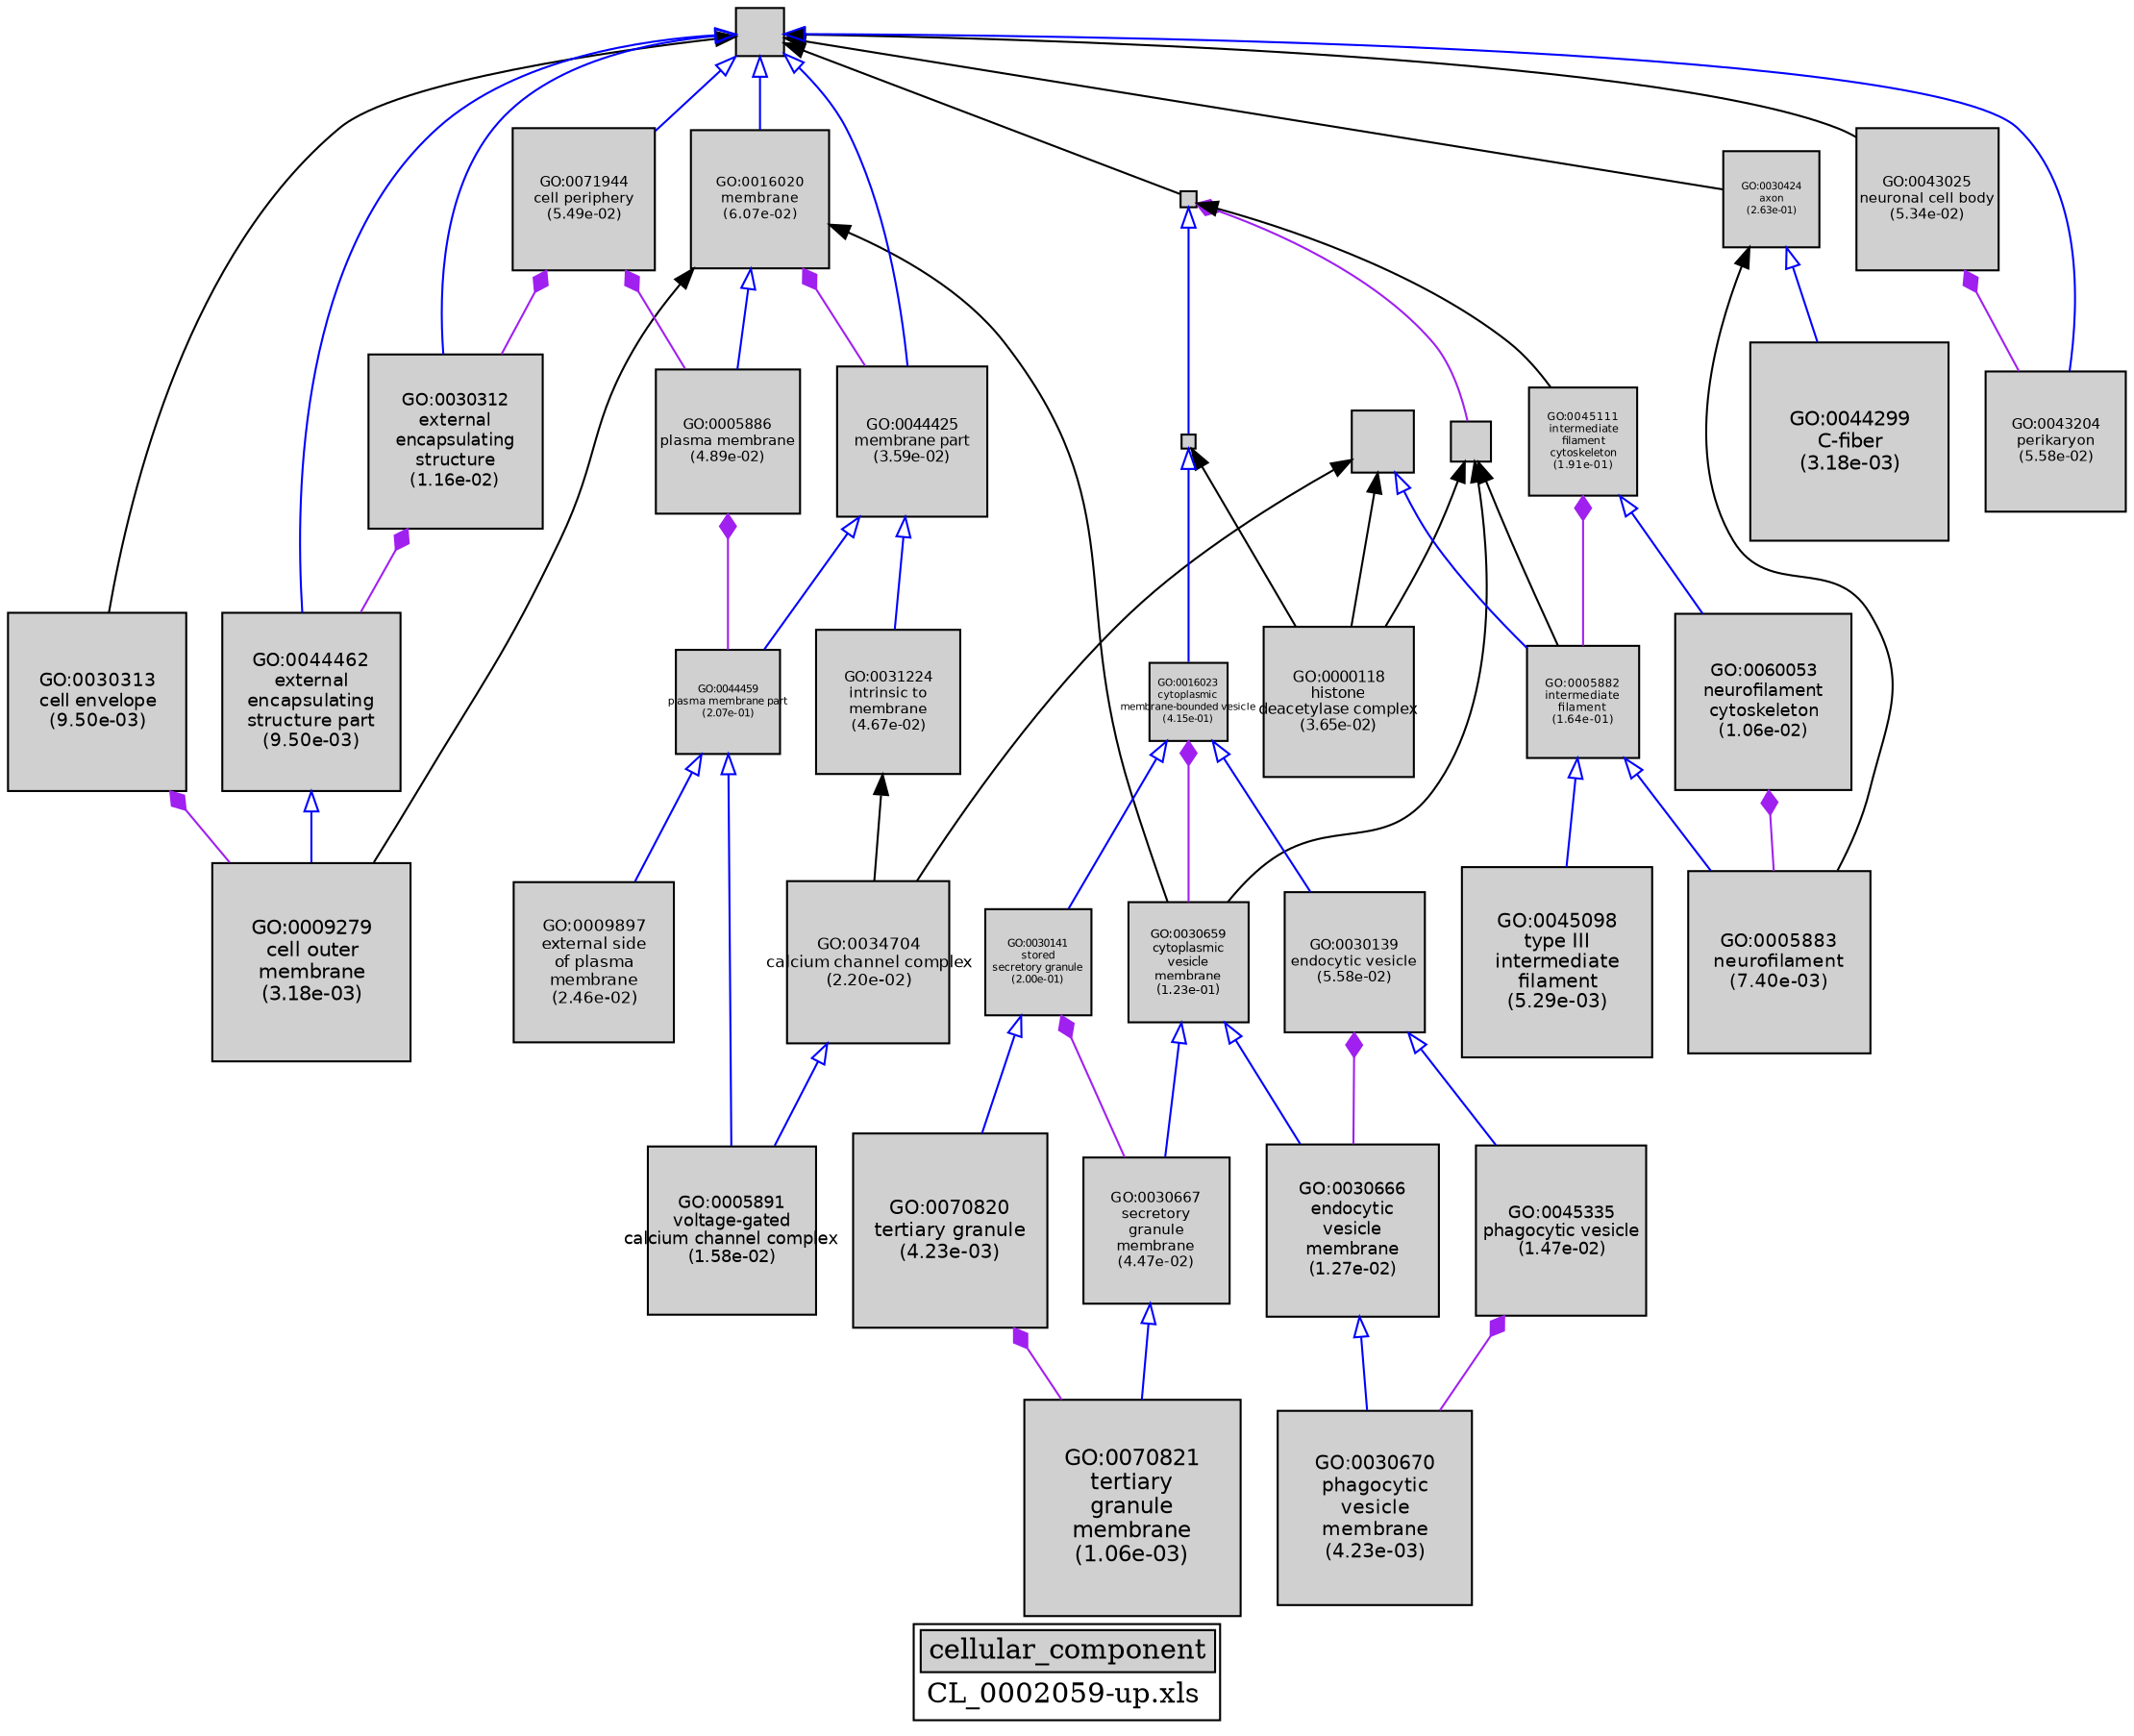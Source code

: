 digraph "cellular_component" {
graph [ bgcolor = "#FFFFFF", label = <<TABLE COLOR="black" BGCOLOR="white"><TR><TD COLSPAN="2" BGCOLOR="#D0D0D0"><FONT COLOR="black">cellular_component</FONT></TD></TR><TR><TD BORDER="0">CL_0002059-up.xls</TD></TR></TABLE>> ];
node [ fontname = "Helvetica" ];

subgraph "nodes" {

node [ style = "filled", fixedsize = "true", width = 1, shape = "box", fontsize = 9, fillcolor = "#D0D0D0", fontcolor = "black", color = "black" ];

"GO:0005883" [ URL = "#GO:0005883", label = <<TABLE BORDER="0"><TR><TD>GO:0005883<BR/>neurofilament<BR/>(7.40e-03)</TD></TR></TABLE>>, width = 1.27066011902, shape = "box", fontsize = 9.14875285695, height = 1.27066011902 ];
"GO:0030139" [ URL = "#GO:0030139", label = <<TABLE BORDER="0"><TR><TD>GO:0030139<BR/>endocytic vesicle<BR/>(5.58e-02)</TD></TR></TABLE>>, width = 0.976750948154, shape = "box", fontsize = 7.03260682671, height = 0.976750948154 ];
"GO:0000118" [ URL = "#GO:0000118", label = <<TABLE BORDER="0"><TR><TD>GO:0000118<BR/>histone<BR/>deacetylase complex<BR/>(3.65e-02)</TD></TR></TABLE>>, width = 1.0453595165, shape = "box", fontsize = 7.52658851877, height = 1.0453595165 ];
"GO:0060053" [ URL = "#GO:0060053", label = <<TABLE BORDER="0"><TR><TD>GO:0060053<BR/>neurofilament<BR/>cytoskeleton<BR/>(1.06e-02)</TD></TR></TABLE>>, width = 1.2240985808, shape = "box", fontsize = 8.81350978173, height = 1.2240985808 ];
"GO:0030313" [ URL = "#GO:0030313", label = <<TABLE BORDER="0"><TR><TD>GO:0030313<BR/>cell envelope<BR/>(9.50e-03)</TD></TR></TABLE>>, width = 1.23802745868, shape = "box", fontsize = 8.91379770252, height = 1.23802745868 ];
"GO:0045098" [ URL = "#GO:0045098", label = <<TABLE BORDER="0"><TR><TD>GO:0045098<BR/>type III<BR/>intermediate<BR/>filament<BR/>(5.29e-03)</TD></TR></TABLE>>, width = 1.31312326917, shape = "box", fontsize = 9.45448753804, height = 1.31312326917 ];
"GO:0016020" [ URL = "#GO:0016020", label = <<TABLE BORDER="0"><TR><TD>GO:0016020<BR/>membrane<BR/>(6.07e-02)</TD></TR></TABLE>>, width = 0.96243648465, shape = "box", fontsize = 6.92954268948, height = 0.96243648465 ];
"GO:0043025" [ URL = "#GO:0043025", label = <<TABLE BORDER="0"><TR><TD>GO:0043025<BR/>neuronal cell body<BR/>(5.34e-02)</TD></TR></TABLE>>, width = 0.983932363937, shape = "box", fontsize = 7.08431302035, height = 0.983932363937 ];
"GO:0044446" [ URL = "#GO:0044446", label = "", width = 0.277872255761, shape = "box", height = 0.277872255761 ];
"GO:0030666" [ URL = "#GO:0030666", label = <<TABLE BORDER="0"><TR><TD>GO:0030666<BR/>endocytic<BR/>vesicle<BR/>membrane<BR/>(1.27e-02)</TD></TR></TABLE>>, width = 1.19963156872, shape = "box", fontsize = 8.63734729482, height = 1.19963156872 ];
"GO:0070820" [ URL = "#GO:0070820", label = <<TABLE BORDER="0"><TR><TD>GO:0070820<BR/>tertiary granule<BR/>(4.23e-03)</TD></TR></TABLE>>, width = 1.34056246871, shape = "box", fontsize = 9.6520497747, height = 1.34056246871 ];
"GO:0044464" [ URL = "#GO:0044464", label = "", width = 0.326419848988, shape = "box", height = 0.326419848988 ];
"GO:0030424" [ URL = "#GO:0030424", label = <<TABLE BORDER="0"><TR><TD>GO:0030424<BR/>axon<BR/>(2.63e-01)</TD></TR></TABLE>>, width = 0.668506179476, shape = "box", fontsize = 5.0, height = 0.668506179476 ];
"GO:0034704" [ URL = "#GO:0034704", label = <<TABLE BORDER="0"><TR><TD>GO:0034704<BR/>calcium channel complex<BR/>(2.20e-02)</TD></TR></TABLE>>, width = 1.12141081606, shape = "box", fontsize = 8.07415787564, height = 1.12141081606 ];
"GO:0031224" [ URL = "#GO:0031224", label = <<TABLE BORDER="0"><TR><TD>GO:0031224<BR/>intrinsic to<BR/>membrane<BR/>(4.67e-02)</TD></TR></TABLE>>, width = 1.00595776894, shape = "box", fontsize = 7.24289593638, height = 1.00595776894 ];
"GO:0044459" [ URL = "#GO:0044459", label = <<TABLE BORDER="0"><TR><TD>GO:0044459<BR/>plasma membrane part<BR/>(2.07e-01)</TD></TR></TABLE>>, width = 0.724810608825, shape = "box", fontsize = 5.21863638354, height = 0.724810608825 ];
"GO:0009897" [ URL = "#GO:0009897", label = <<TABLE BORDER="0"><TR><TD>GO:0009897<BR/>external side<BR/>of plasma<BR/>membrane<BR/>(2.46e-02)</TD></TR></TABLE>>, width = 1.10544248612, shape = "box", fontsize = 7.95918590009, height = 1.10544248612 ];
"GO:0043229" [ URL = "#GO:0043229", label = "", width = 0.108901501571, shape = "box", height = 0.108901501571 ];
"GO:0045111" [ URL = "#GO:0045111", label = <<TABLE BORDER="0"><TR><TD>GO:0045111<BR/>intermediate<BR/>filament<BR/>cytoskeleton<BR/>(1.91e-01)</TD></TR></TABLE>>, width = 0.743136990875, shape = "box", fontsize = 5.3505863343, height = 0.743136990875 ];
"GO:0016023" [ URL = "#GO:0016023", label = <<TABLE BORDER="0"><TR><TD>GO:0016023<BR/>cytoplasmic<BR/>membrane-bounded vesicle<BR/>(4.15e-01)</TD></TR></TABLE>>, width = 0.545789017873, shape = "box", fontsize = 5.0, height = 0.545789017873 ];
"GO:0005886" [ URL = "#GO:0005886", label = <<TABLE BORDER="0"><TR><TD>GO:0005886<BR/>plasma membrane<BR/>(4.89e-02)</TD></TR></TABLE>>, width = 0.998563331365, shape = "box", fontsize = 7.18965598582, height = 0.998563331365 ];
"GO:0071944" [ URL = "#GO:0071944", label = <<TABLE BORDER="0"><TR><TD>GO:0071944<BR/>cell periphery<BR/>(5.49e-02)</TD></TR></TABLE>>, width = 0.979269715875, shape = "box", fontsize = 7.0507419543, height = 0.979269715875 ];
"GO:0044425" [ URL = "#GO:0044425", label = <<TABLE BORDER="0"><TR><TD>GO:0044425<BR/>membrane part<BR/>(3.59e-02)</TD></TR></TABLE>>, width = 1.04768347934, shape = "box", fontsize = 7.54332105128, height = 1.04768347934 ];
"GO:0043234" [ URL = "#GO:0043234", label = "", width = 0.427945604008, shape = "box", height = 0.427945604008 ];
"GO:0009279" [ URL = "#GO:0009279", label = <<TABLE BORDER="0"><TR><TD>GO:0009279<BR/>cell outer<BR/>membrane<BR/>(3.18e-03)</TD></TR></TABLE>>, width = 1.37514718658, shape = "box", fontsize = 9.90105974339, height = 1.37514718658 ];
"GO:0030141" [ URL = "#GO:0030141", label = <<TABLE BORDER="0"><TR><TD>GO:0030141<BR/>stored<BR/>secretory granule<BR/>(2.00e-01)</TD></TR></TABLE>>, width = 0.732338364901, shape = "box", fontsize = 5.27283622729, height = 0.732338364901 ];
"GO:0070821" [ URL = "#GO:0070821", label = <<TABLE BORDER="0"><TR><TD>GO:0070821<BR/>tertiary<BR/>granule<BR/>membrane<BR/>(1.06e-03)</TD></TR></TABLE>>, width = 1.5, shape = "box", fontsize = 10.8, height = 1.5 ];
"GO:0044462" [ URL = "#GO:0044462", label = <<TABLE BORDER="0"><TR><TD>GO:0044462<BR/>external<BR/>encapsulating<BR/>structure part<BR/>(9.50e-03)</TD></TR></TABLE>>, width = 1.23802745868, shape = "box", fontsize = 8.91379770252, height = 1.23802745868 ];
"GO:0044299" [ URL = "#GO:0044299", label = <<TABLE BORDER="0"><TR><TD>GO:0044299<BR/>C-fiber<BR/>(3.18e-03)</TD></TR></TABLE>>, width = 1.37514718658, shape = "box", fontsize = 9.90105974339, height = 1.37514718658 ];
"GO:0043204" [ URL = "#GO:0043204", label = <<TABLE BORDER="0"><TR><TD>GO:0043204<BR/>perikaryon<BR/>(5.58e-02)</TD></TR></TABLE>>, width = 0.976750948154, shape = "box", fontsize = 7.03260682671, height = 0.976750948154 ];
"GO:0030667" [ URL = "#GO:0030667", label = <<TABLE BORDER="0"><TR><TD>GO:0030667<BR/>secretory<BR/>granule<BR/>membrane<BR/>(4.47e-02)</TD></TR></TABLE>>, width = 1.0132883115, shape = "box", fontsize = 7.29567584279, height = 1.0132883115 ];
"GO:0030312" [ URL = "#GO:0030312", label = <<TABLE BORDER="0"><TR><TD>GO:0030312<BR/>external<BR/>encapsulating<BR/>structure<BR/>(1.16e-02)</TD></TR></TABLE>>, width = 1.2113668245, shape = "box", fontsize = 8.72184113639, height = 1.2113668245 ];
"GO:0030659" [ URL = "#GO:0030659", label = <<TABLE BORDER="0"><TR><TD>GO:0030659<BR/>cytoplasmic<BR/>vesicle<BR/>membrane<BR/>(1.23e-01)</TD></TR></TABLE>>, width = 0.834240925696, shape = "box", fontsize = 6.00653466501, height = 0.834240925696 ];
"GO:0043231" [ URL = "#GO:0043231", label = "", width = 0.10180523668, shape = "box", height = 0.10180523668 ];
"GO:0030670" [ URL = "#GO:0030670", label = <<TABLE BORDER="0"><TR><TD>GO:0030670<BR/>phagocytic<BR/>vesicle<BR/>membrane<BR/>(4.23e-03)</TD></TR></TABLE>>, width = 1.34056246871, shape = "box", fontsize = 9.6520497747, height = 1.34056246871 ];
"GO:0005891" [ URL = "#GO:0005891", label = <<TABLE BORDER="0"><TR><TD>GO:0005891<BR/>voltage-gated<BR/>calcium channel complex<BR/>(1.58e-02)</TD></TR></TABLE>>, width = 1.16902809599, shape = "box", fontsize = 8.41700229115, height = 1.16902809599 ];
"GO:0005882" [ URL = "#GO:0005882", label = <<TABLE BORDER="0"><TR><TD>GO:0005882<BR/>intermediate<BR/>filament<BR/>(1.64e-01)</TD></TR></TABLE>>, width = 0.775372959618, shape = "box", fontsize = 5.58268530925, height = 0.775372959618 ];
"GO:0045335" [ URL = "#GO:0045335", label = <<TABLE BORDER="0"><TR><TD>GO:0045335<BR/>phagocytic vesicle<BR/>(1.47e-02)</TD></TR></TABLE>>, width = 1.17857013138, shape = "box", fontsize = 8.48570494594, height = 1.17857013138 ];
}
subgraph "edges" {


edge [ dir = "back", weight = 1 ];
subgraph "regulates" {


edge [ color = "cyan", arrowtail = "none" ];
subgraph "positive" {


edge [ color = "green", arrowtail = "vee" ];
}
subgraph "negative" {


edge [ color = "red", arrowtail = "tee" ];
}
}
subgraph "part_of" {


edge [ color = "purple", arrowtail = "diamond", weight = 2.5 ];
"GO:0043025" -> "GO:0043204";
"GO:0045335" -> "GO:0030670";
"GO:0045111" -> "GO:0005882";
"GO:0005886" -> "GO:0044459";
"GO:0030141" -> "GO:0030667";
"GO:0071944" -> "GO:0005886";
"GO:0016023" -> "GO:0030659";
"GO:0030313" -> "GO:0009279";
"GO:0070820" -> "GO:0070821";
"GO:0060053" -> "GO:0005883";
"GO:0030139" -> "GO:0030666";
"GO:0071944" -> "GO:0030312";
"GO:0016020" -> "GO:0044425";
"GO:0043229" -> "GO:0044446";
"GO:0030312" -> "GO:0044462";
}
subgraph "is_a" {


edge [ color = "blue", arrowtail = "empty", weight = 5.0 ];
"GO:0044425" -> "GO:0044459";
"GO:0016023" -> "GO:0030141";
"GO:0030659" -> "GO:0030667";
"GO:0043231" -> "GO:0016023";
"GO:0030659" -> "GO:0030666";
"GO:0044425" -> "GO:0031224";
"GO:0044464" -> "GO:0044462";
"GO:0005882" -> "GO:0005883";
"GO:0044464" -> "GO:0044425";
"GO:0030424" -> "GO:0044299";
"GO:0030667" -> "GO:0070821";
"GO:0030666" -> "GO:0030670";
"GO:0044464" -> "GO:0071944";
"GO:0043234" -> "GO:0005882";
"GO:0044459" -> "GO:0005891";
"GO:0044459" -> "GO:0009897";
"GO:0044464" -> "GO:0016020";
"GO:0034704" -> "GO:0005891";
"GO:0030141" -> "GO:0070820";
"GO:0016023" -> "GO:0030139";
"GO:0045111" -> "GO:0060053";
"GO:0043229" -> "GO:0043231";
"GO:0030139" -> "GO:0045335";
"GO:0016020" -> "GO:0005886";
"GO:0005882" -> "GO:0045098";
"GO:0044464" -> "GO:0030312";
"GO:0044464" -> "GO:0043204";
"GO:0044462" -> "GO:0009279";
}
"GO:0044464" -> "GO:0043025";
"GO:0043234" -> "GO:0034704";
"GO:0043231" -> "GO:0000118";
"GO:0044464" -> "GO:0043229";
"GO:0043234" -> "GO:0000118";
"GO:0043229" -> "GO:0045111";
"GO:0030424" -> "GO:0005883";
"GO:0044464" -> "GO:0030313";
"GO:0044446" -> "GO:0000118";
"GO:0044446" -> "GO:0005882";
"GO:0016020" -> "GO:0030659";
"GO:0016020" -> "GO:0009279";
"GO:0031224" -> "GO:0034704";
"GO:0044446" -> "GO:0030659";
"GO:0044464" -> "GO:0030424";
}
}

